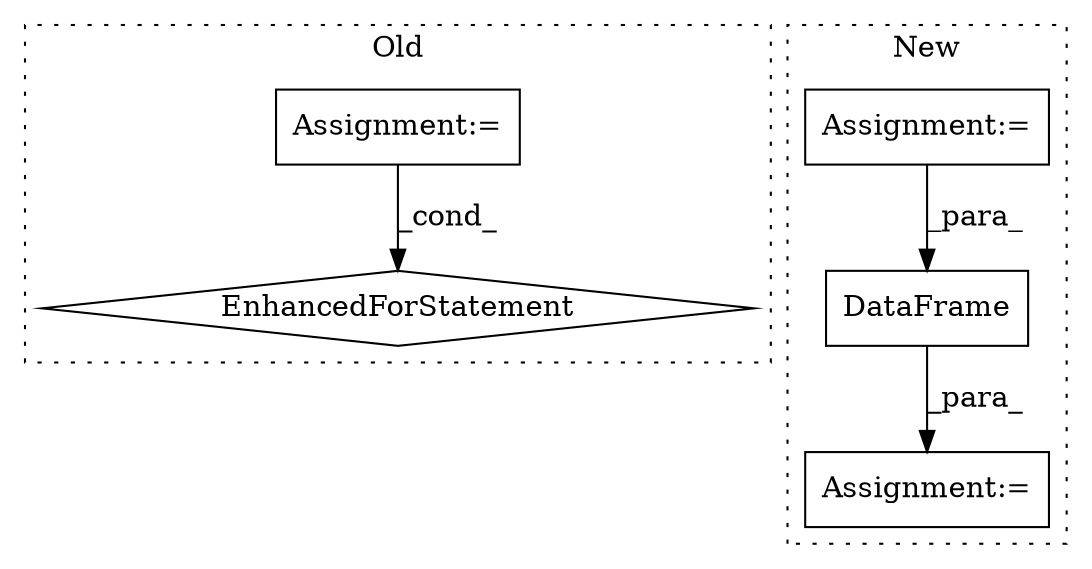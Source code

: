 digraph G {
subgraph cluster0 {
1 [label="EnhancedForStatement" a="70" s="2288,2397" l="77,2" shape="diamond"];
3 [label="Assignment:=" a="7" s="2288,2397" l="77,2" shape="box"];
label = "Old";
style="dotted";
}
subgraph cluster1 {
2 [label="DataFrame" a="32" s="2853,2871" l="10,1" shape="box"];
4 [label="Assignment:=" a="7" s="2915" l="1" shape="box"];
5 [label="Assignment:=" a="7" s="2637" l="1" shape="box"];
label = "New";
style="dotted";
}
2 -> 4 [label="_para_"];
3 -> 1 [label="_cond_"];
5 -> 2 [label="_para_"];
}